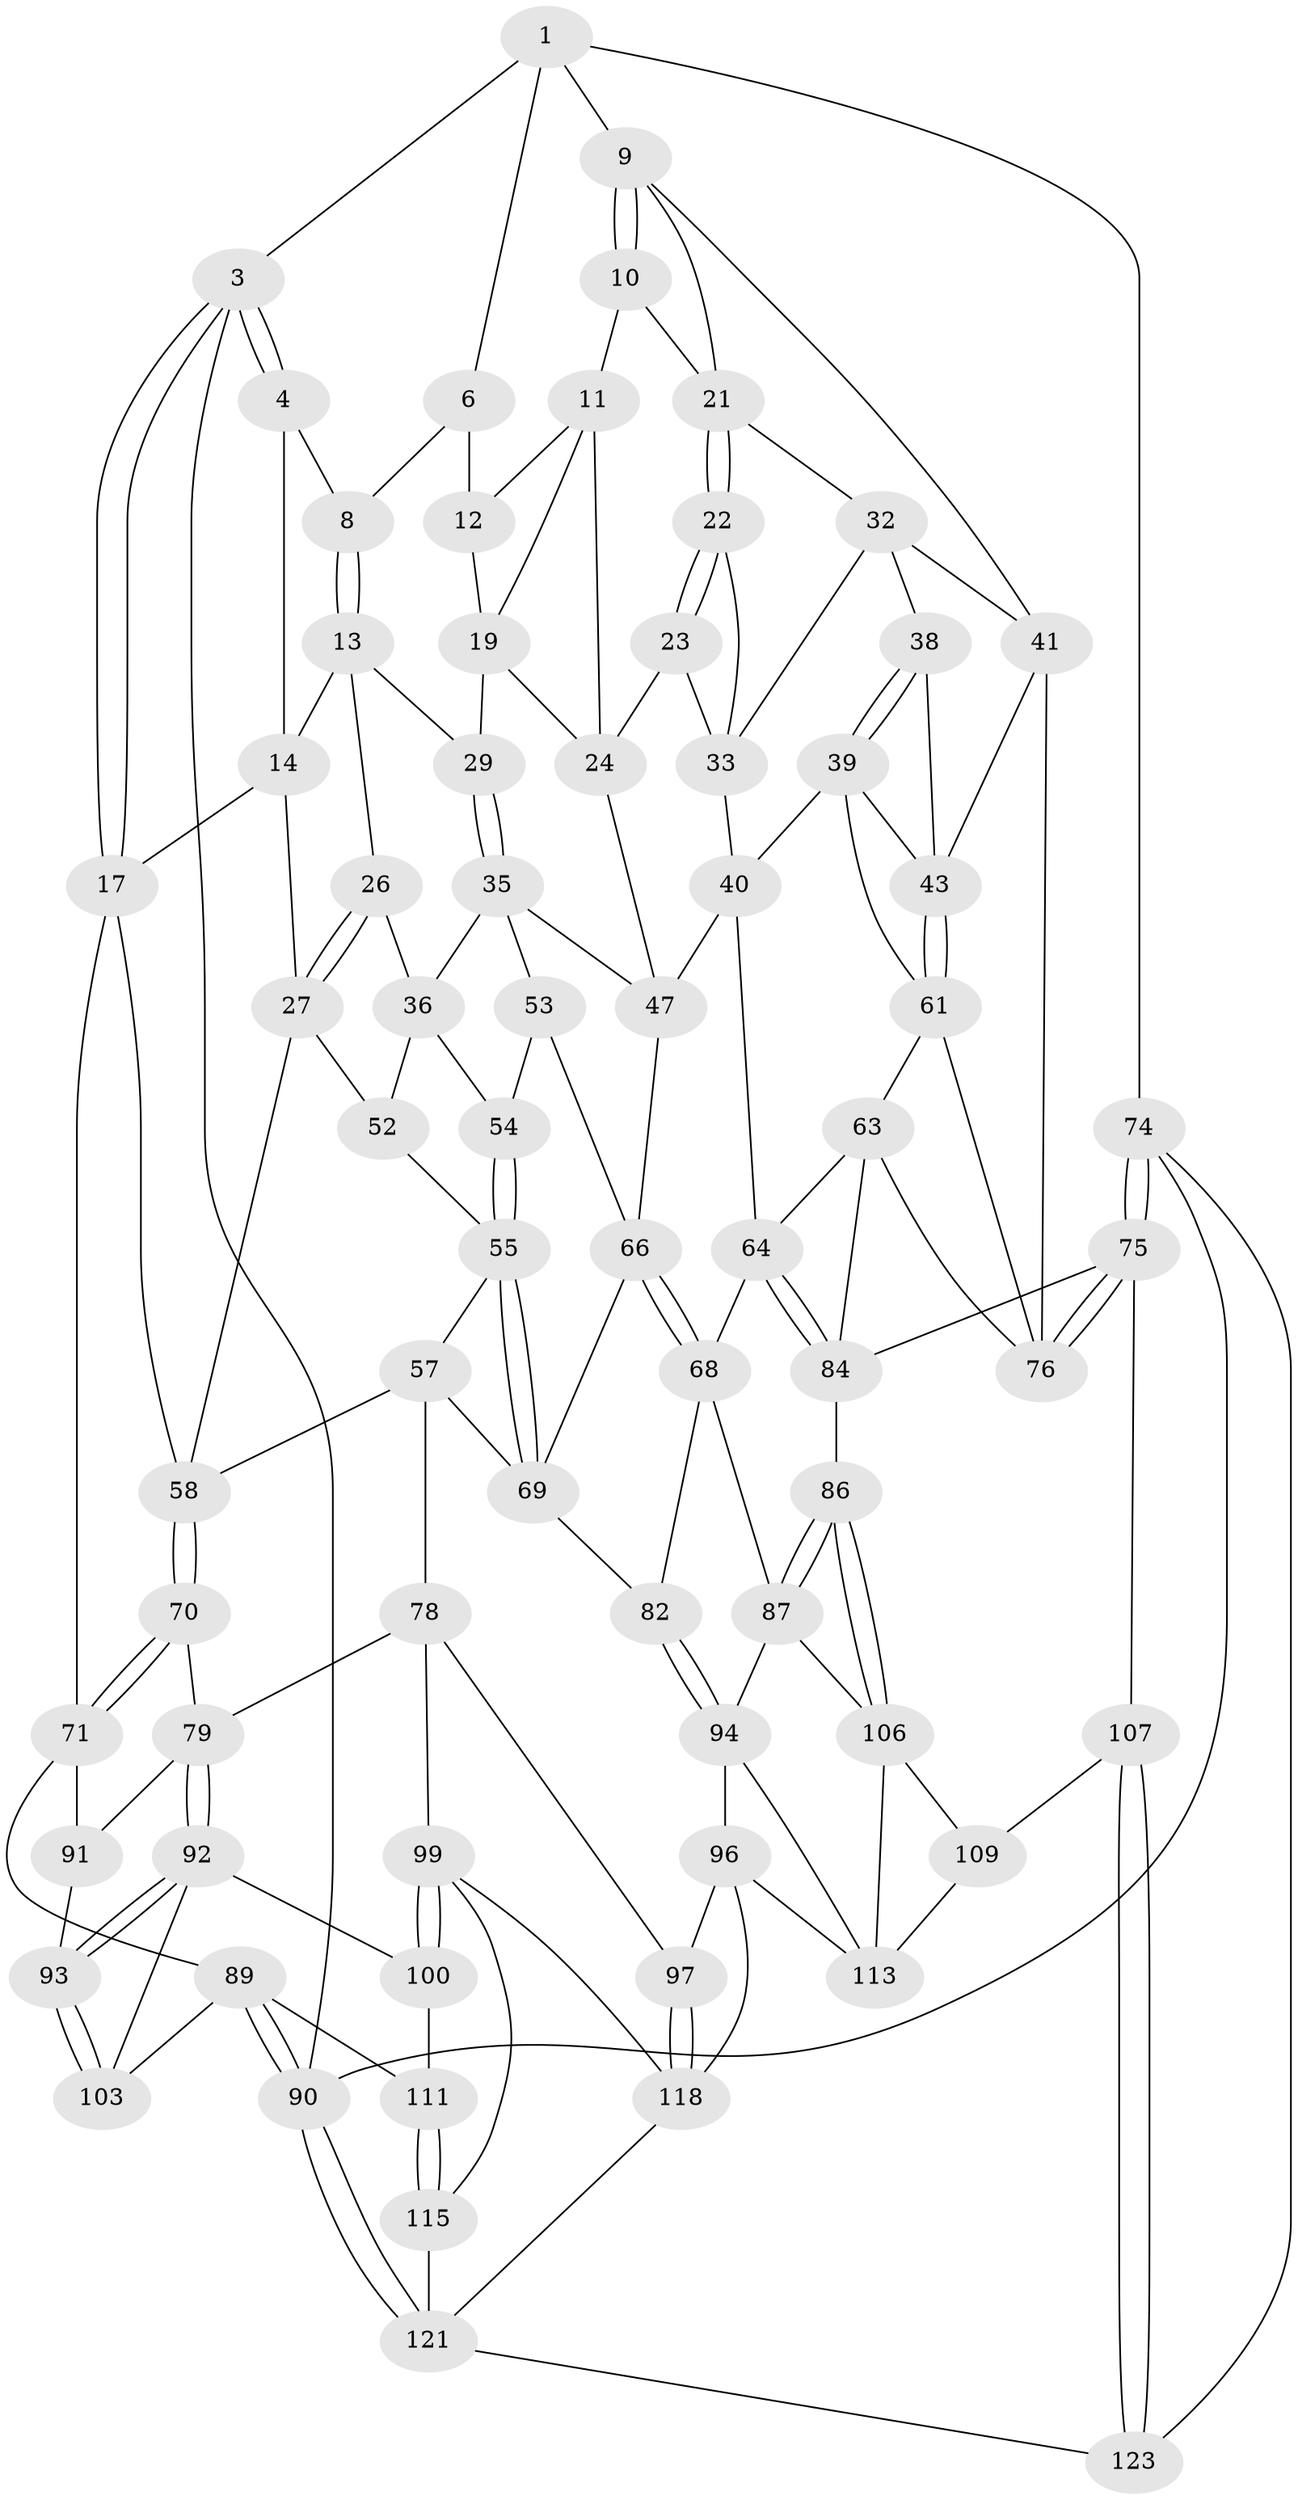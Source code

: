 // Generated by graph-tools (version 1.1) at 2025/52/02/27/25 19:52:37]
// undirected, 73 vertices, 163 edges
graph export_dot {
graph [start="1"]
  node [color=gray90,style=filled];
  1 [pos="+0.7678876949813833+0",super="+2"];
  3 [pos="+0+0"];
  4 [pos="+0.24402881592523268+0",super="+5"];
  6 [pos="+0.7599676694977743+0",super="+7"];
  8 [pos="+0.534635032496175+0.11066296728587208"];
  9 [pos="+1+0",super="+31"];
  10 [pos="+0.8134417534926953+0.108366905457561"];
  11 [pos="+0.7691386923066971+0.0953677456269542",super="+18"];
  12 [pos="+0.737224816299924+0.05497304669824558",super="+15"];
  13 [pos="+0.2954261198620955+0.028492350219402215",super="+25"];
  14 [pos="+0.27557021973299306+0",super="+16"];
  17 [pos="+0+0.12619257153114308",super="+60"];
  19 [pos="+0.5535053748348425+0.2120696588091332",super="+20"];
  21 [pos="+0.8771827108910134+0.153552922967903",super="+30"];
  22 [pos="+0.8760438378257499+0.16796252748875293"];
  23 [pos="+0.7835503596484108+0.27100826958717184"];
  24 [pos="+0.7794032940146679+0.26825266390124997",super="+45"];
  26 [pos="+0.28685114886655516+0.22480056318494393"];
  27 [pos="+0.13278387449300005+0.2854300424884632",super="+28"];
  29 [pos="+0.4565228249866876+0.2415524524147881"];
  32 [pos="+0.9427446218402579+0.25713663805232195",super="+37"];
  33 [pos="+0.9105030964131645+0.24171873021902934",super="+34"];
  35 [pos="+0.4154565485007051+0.27312478613091706",super="+49"];
  36 [pos="+0.3589998945107542+0.29500090501119497",super="+51"];
  38 [pos="+0.9449681082359298+0.29668126369593595"];
  39 [pos="+0.8670161549598285+0.36046546667806195",super="+50"];
  40 [pos="+0.8093124370251682+0.32033622949993373",super="+46"];
  41 [pos="+1+0.2468613774522013",super="+42"];
  43 [pos="+1+0.4407406066906794",super="+44"];
  47 [pos="+0.5977061782978789+0.3415456743551658",super="+48"];
  52 [pos="+0.2663977221238939+0.3572667279913101"];
  53 [pos="+0.4507817839844928+0.41453891857667147"];
  54 [pos="+0.37741278471817297+0.4079139131518124"];
  55 [pos="+0.3508763225327822+0.4431870598263664",super="+56"];
  57 [pos="+0.25754950188382314+0.4768599224148423",super="+73"];
  58 [pos="+0.12112371619920692+0.4204552853335935",super="+59"];
  61 [pos="+0.8956045063380689+0.44181521791338546",super="+62"];
  63 [pos="+0.8201643948194839+0.5241064454898003",super="+83"];
  64 [pos="+0.786342011226407+0.5362262974562482",super="+65"];
  66 [pos="+0.5130495641250196+0.5317132032507699",super="+67"];
  68 [pos="+0.6366683617193182+0.5590493377750276",super="+81"];
  69 [pos="+0.43705568371863524+0.5604637874625221",super="+72"];
  70 [pos="+0.04730872288039043+0.5217072622993252"];
  71 [pos="+0+0.5392268582461567",super="+88"];
  74 [pos="+1+1"];
  75 [pos="+1+0.9843608997299113",super="+104"];
  76 [pos="+1+0.7875326475393147",super="+77"];
  78 [pos="+0.2571048597433544+0.6305368423208548",super="+98"];
  79 [pos="+0.24968645241511747+0.6329737929599438",super="+80"];
  82 [pos="+0.419893431340934+0.6794381555428318"];
  84 [pos="+0.810521911096451+0.644400828808023",super="+85"];
  86 [pos="+0.6899855071837141+0.7471479253365161"];
  87 [pos="+0.6338389785949108+0.673114787167163",super="+102"];
  89 [pos="+0+0.9993100583545638",super="+105"];
  90 [pos="+0+1"];
  91 [pos="+0.0609181856318109+0.6836163052274938"];
  92 [pos="+0.22466724289531764+0.6675761011923736",super="+101"];
  93 [pos="+0.0822080030596952+0.7480491585201895"];
  94 [pos="+0.45049612017763946+0.7469658577780676",super="+95"];
  96 [pos="+0.3983409861904912+0.8176860967101616",super="+117"];
  97 [pos="+0.3353656525611554+0.8428460498224125"];
  99 [pos="+0.2967575977671761+0.8455032512087673",super="+114"];
  100 [pos="+0.20799866592873661+0.8054873849331715"];
  103 [pos="+0.07528385501651494+0.7707488820516685"];
  106 [pos="+0.6510499786151032+0.8594965697041291",super="+110"];
  107 [pos="+0.8057241424404742+0.8942361667513911",super="+108"];
  109 [pos="+0.6508736128149055+0.8876563913915746"];
  111 [pos="+0.17690519832186063+0.8281413456507342",super="+112"];
  113 [pos="+0.44059462441040737+0.800321301199408",super="+116"];
  115 [pos="+0.21314337929625435+0.9164190166778198",super="+120"];
  118 [pos="+0.4047657587919491+1",super="+119"];
  121 [pos="+0.030140185497012573+1",super="+122"];
  123 [pos="+0.6903944939820796+1",super="+124"];
  1 -- 6;
  1 -- 74;
  1 -- 3;
  1 -- 9;
  3 -- 4;
  3 -- 4;
  3 -- 17;
  3 -- 17;
  3 -- 90;
  4 -- 14;
  4 -- 8;
  6 -- 12 [weight=2];
  6 -- 8;
  8 -- 13;
  8 -- 13;
  9 -- 10;
  9 -- 10;
  9 -- 21;
  9 -- 41;
  10 -- 11;
  10 -- 21;
  11 -- 12;
  11 -- 24;
  11 -- 19;
  12 -- 19;
  13 -- 14;
  13 -- 26;
  13 -- 29;
  14 -- 17;
  14 -- 27;
  17 -- 71;
  17 -- 58;
  19 -- 24;
  19 -- 29;
  21 -- 22;
  21 -- 22;
  21 -- 32;
  22 -- 23;
  22 -- 23;
  22 -- 33;
  23 -- 24;
  23 -- 33;
  24 -- 47;
  26 -- 27;
  26 -- 27;
  26 -- 36;
  27 -- 52;
  27 -- 58;
  29 -- 35;
  29 -- 35;
  32 -- 33;
  32 -- 41;
  32 -- 38;
  33 -- 40;
  35 -- 36;
  35 -- 53;
  35 -- 47;
  36 -- 54;
  36 -- 52;
  38 -- 39;
  38 -- 39;
  38 -- 43;
  39 -- 40;
  39 -- 43;
  39 -- 61;
  40 -- 64;
  40 -- 47;
  41 -- 43;
  41 -- 76;
  43 -- 61;
  43 -- 61;
  47 -- 66;
  52 -- 55;
  53 -- 54;
  53 -- 66;
  54 -- 55;
  54 -- 55;
  55 -- 69;
  55 -- 69;
  55 -- 57;
  57 -- 58;
  57 -- 78;
  57 -- 69;
  58 -- 70;
  58 -- 70;
  61 -- 76;
  61 -- 63;
  63 -- 64;
  63 -- 76;
  63 -- 84;
  64 -- 84;
  64 -- 84;
  64 -- 68;
  66 -- 68;
  66 -- 68;
  66 -- 69;
  68 -- 82;
  68 -- 87;
  69 -- 82;
  70 -- 71;
  70 -- 71;
  70 -- 79;
  71 -- 89;
  71 -- 91;
  74 -- 75;
  74 -- 75;
  74 -- 90;
  74 -- 123;
  75 -- 76;
  75 -- 76;
  75 -- 107;
  75 -- 84;
  78 -- 79;
  78 -- 97;
  78 -- 99;
  79 -- 92;
  79 -- 92;
  79 -- 91;
  82 -- 94;
  82 -- 94;
  84 -- 86;
  86 -- 87;
  86 -- 87;
  86 -- 106;
  86 -- 106;
  87 -- 106;
  87 -- 94;
  89 -- 90;
  89 -- 90;
  89 -- 111;
  89 -- 103;
  90 -- 121;
  90 -- 121;
  91 -- 93;
  92 -- 93;
  92 -- 93;
  92 -- 100;
  92 -- 103;
  93 -- 103;
  93 -- 103;
  94 -- 96;
  94 -- 113;
  96 -- 97;
  96 -- 118;
  96 -- 113;
  97 -- 118;
  97 -- 118;
  99 -- 100;
  99 -- 100;
  99 -- 115;
  99 -- 118;
  100 -- 111;
  106 -- 113;
  106 -- 109;
  107 -- 123 [weight=2];
  107 -- 123;
  107 -- 109;
  109 -- 113;
  111 -- 115 [weight=2];
  111 -- 115;
  115 -- 121;
  118 -- 121;
  121 -- 123;
}
